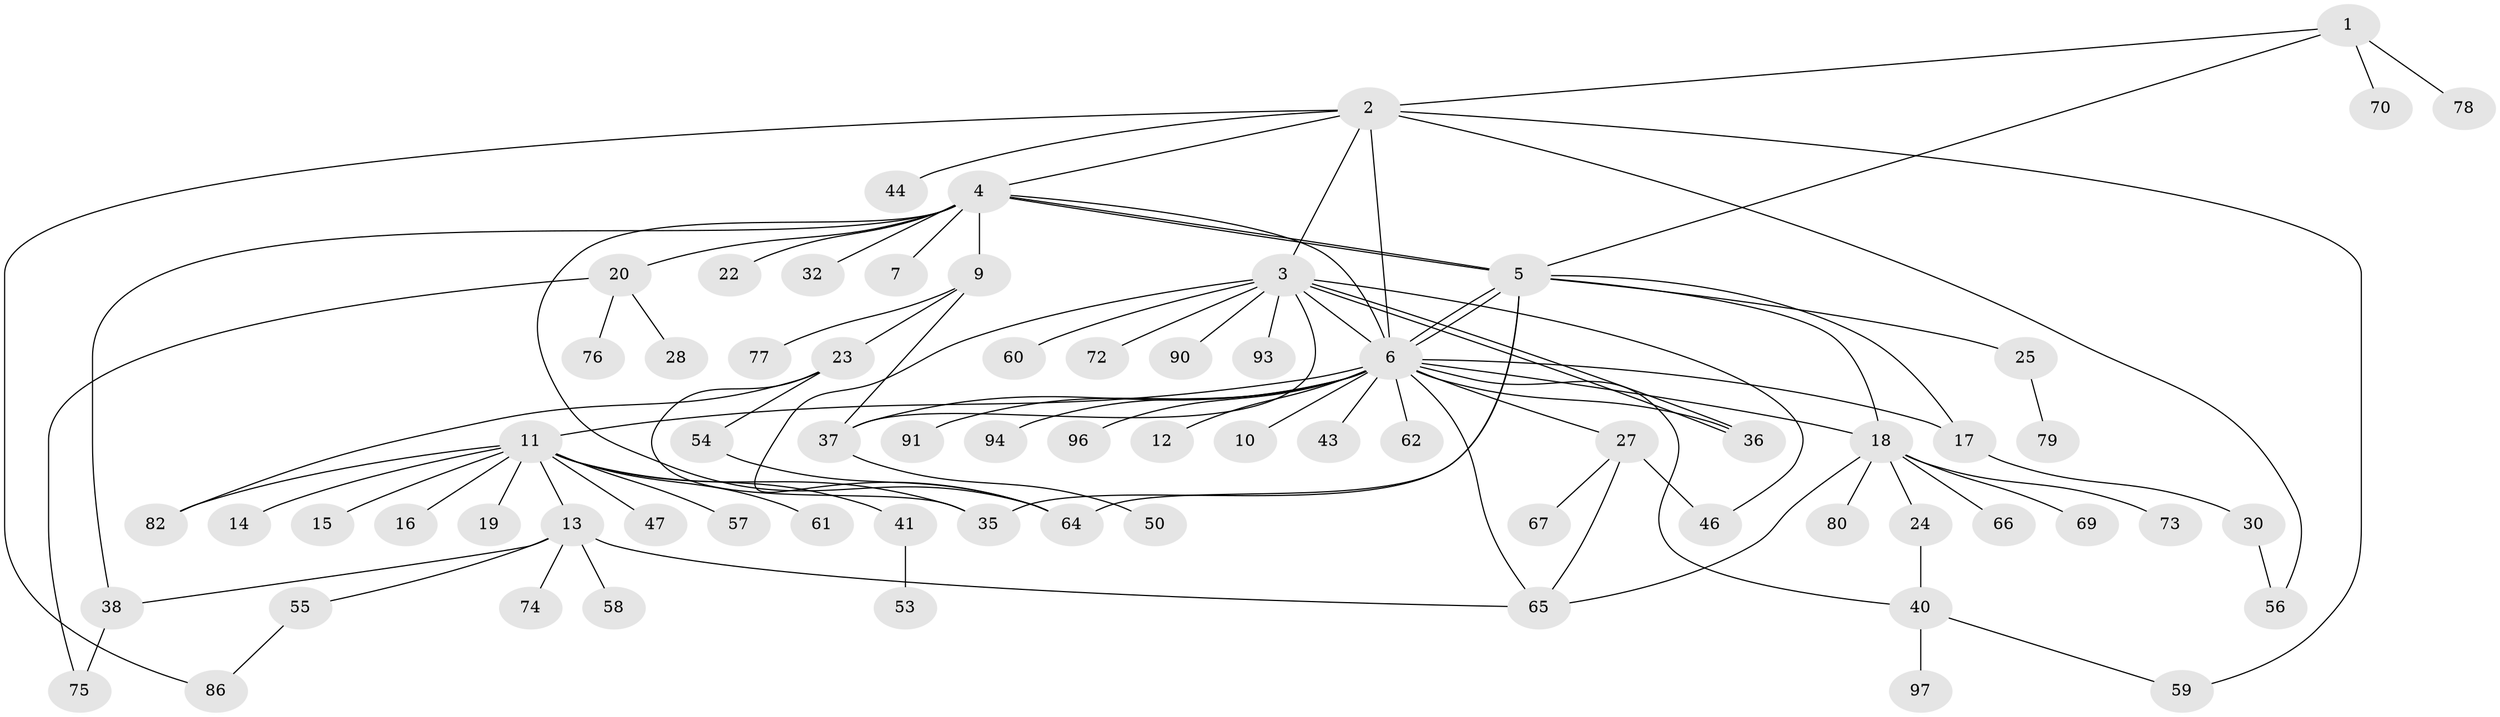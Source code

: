 // Generated by graph-tools (version 1.1) at 2025/51/02/27/25 19:51:58]
// undirected, 71 vertices, 98 edges
graph export_dot {
graph [start="1"]
  node [color=gray90,style=filled];
  1 [super="+45"];
  2 [super="+34"];
  3 [super="+84"];
  4 [super="+8"];
  5 [super="+52"];
  6 [super="+39"];
  7;
  9 [super="+29"];
  10;
  11 [super="+89"];
  12;
  13 [super="+48"];
  14 [super="+21"];
  15;
  16;
  17 [super="+42"];
  18 [super="+63"];
  19;
  20;
  22;
  23 [super="+26"];
  24;
  25;
  27 [super="+33"];
  28;
  30 [super="+31"];
  32;
  35;
  36;
  37 [super="+83"];
  38 [super="+71"];
  40 [super="+49"];
  41;
  43;
  44;
  46;
  47;
  50 [super="+51"];
  53;
  54;
  55 [super="+95"];
  56 [super="+68"];
  57;
  58;
  59;
  60;
  61;
  62;
  64 [super="+92"];
  65 [super="+81"];
  66;
  67;
  69 [super="+87"];
  70;
  72;
  73;
  74;
  75 [super="+88"];
  76;
  77;
  78;
  79;
  80;
  82 [super="+85"];
  86;
  90;
  91;
  93;
  94;
  96;
  97;
  1 -- 2;
  1 -- 5;
  1 -- 70;
  1 -- 78;
  2 -- 3;
  2 -- 4;
  2 -- 6;
  2 -- 44;
  2 -- 56;
  2 -- 59;
  2 -- 86;
  3 -- 6;
  3 -- 36;
  3 -- 36;
  3 -- 37;
  3 -- 46;
  3 -- 60;
  3 -- 64;
  3 -- 72;
  3 -- 90;
  3 -- 93;
  4 -- 5 [weight=2];
  4 -- 5;
  4 -- 7;
  4 -- 9;
  4 -- 38;
  4 -- 64;
  4 -- 32;
  4 -- 6;
  4 -- 20;
  4 -- 22;
  5 -- 6;
  5 -- 6;
  5 -- 17;
  5 -- 25;
  5 -- 35;
  5 -- 64;
  5 -- 18;
  6 -- 10;
  6 -- 11;
  6 -- 12;
  6 -- 18;
  6 -- 27;
  6 -- 36 [weight=2];
  6 -- 37;
  6 -- 65;
  6 -- 91;
  6 -- 96;
  6 -- 40;
  6 -- 62;
  6 -- 43;
  6 -- 94;
  6 -- 17;
  9 -- 23;
  9 -- 77;
  9 -- 37;
  11 -- 13 [weight=2];
  11 -- 14;
  11 -- 15;
  11 -- 16;
  11 -- 19;
  11 -- 35;
  11 -- 41;
  11 -- 47;
  11 -- 57;
  11 -- 61;
  11 -- 82;
  13 -- 55;
  13 -- 58;
  13 -- 65;
  13 -- 74;
  13 -- 38;
  17 -- 30;
  18 -- 24;
  18 -- 65;
  18 -- 66;
  18 -- 73;
  18 -- 80;
  18 -- 69;
  20 -- 28;
  20 -- 76;
  20 -- 75;
  23 -- 35;
  23 -- 82;
  23 -- 54;
  24 -- 40;
  25 -- 79;
  27 -- 65;
  27 -- 67;
  27 -- 46;
  30 -- 56;
  37 -- 50;
  38 -- 75;
  40 -- 59;
  40 -- 97;
  41 -- 53;
  54 -- 64;
  55 -- 86;
}
